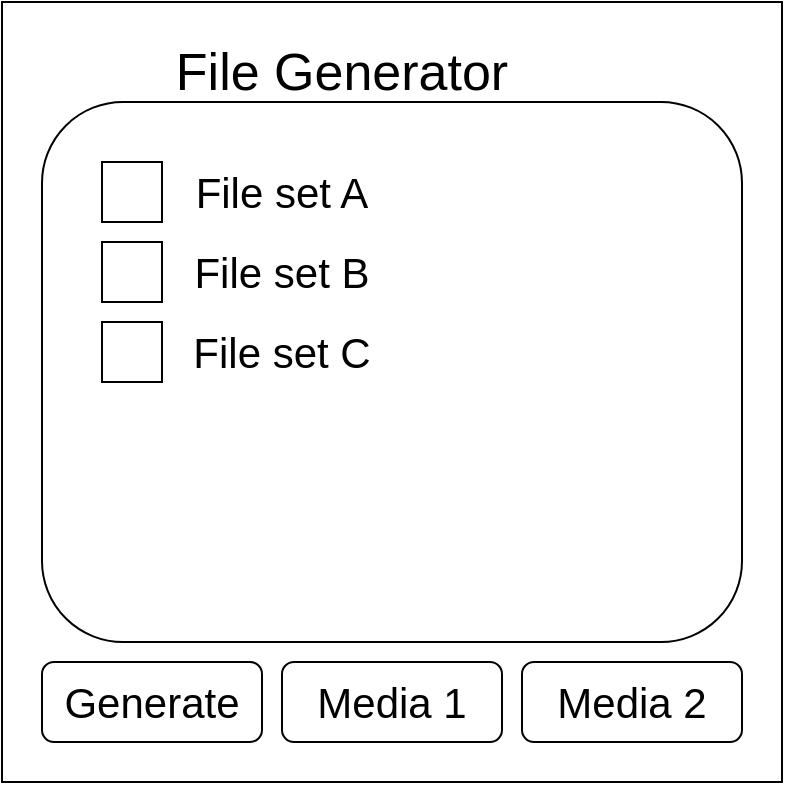 <mxfile version="15.5.9" type="github">
  <diagram id="0vNT8LYg6qUhfiI9m6UG" name="Page-1">
    <mxGraphModel dx="2942" dy="1162" grid="1" gridSize="10" guides="1" tooltips="1" connect="1" arrows="1" fold="1" page="1" pageScale="1" pageWidth="827" pageHeight="1169" math="0" shadow="0">
      <root>
        <mxCell id="0" />
        <mxCell id="1" parent="0" />
        <mxCell id="Aqhu028TetIap1MYIUGe-1" value="" style="whiteSpace=wrap;html=1;aspect=fixed;" vertex="1" parent="1">
          <mxGeometry x="120" y="120" width="390" height="390" as="geometry" />
        </mxCell>
        <mxCell id="Aqhu028TetIap1MYIUGe-2" value="File Generator" style="text;html=1;strokeColor=none;fillColor=none;align=center;verticalAlign=middle;whiteSpace=wrap;rounded=0;fontSize=26;" vertex="1" parent="1">
          <mxGeometry x="180" y="140" width="220" height="30" as="geometry" />
        </mxCell>
        <mxCell id="Aqhu028TetIap1MYIUGe-3" value="Generate" style="rounded=1;whiteSpace=wrap;html=1;fontSize=21;" vertex="1" parent="1">
          <mxGeometry x="140" y="450" width="110" height="40" as="geometry" />
        </mxCell>
        <mxCell id="Aqhu028TetIap1MYIUGe-4" value="Media 1" style="rounded=1;whiteSpace=wrap;html=1;fontSize=21;" vertex="1" parent="1">
          <mxGeometry x="260" y="450" width="110" height="40" as="geometry" />
        </mxCell>
        <mxCell id="Aqhu028TetIap1MYIUGe-5" value="Media 2" style="rounded=1;whiteSpace=wrap;html=1;fontSize=21;" vertex="1" parent="1">
          <mxGeometry x="380" y="450" width="110" height="40" as="geometry" />
        </mxCell>
        <mxCell id="Aqhu028TetIap1MYIUGe-6" value="" style="rounded=1;whiteSpace=wrap;html=1;fontSize=21;" vertex="1" parent="1">
          <mxGeometry x="140" y="170" width="350" height="270" as="geometry" />
        </mxCell>
        <mxCell id="Aqhu028TetIap1MYIUGe-10" value="" style="group" vertex="1" connectable="0" parent="1">
          <mxGeometry x="170" y="200" width="140" height="30" as="geometry" />
        </mxCell>
        <mxCell id="Aqhu028TetIap1MYIUGe-8" value="" style="whiteSpace=wrap;html=1;aspect=fixed;fontSize=21;" vertex="1" parent="Aqhu028TetIap1MYIUGe-10">
          <mxGeometry width="30" height="30" as="geometry" />
        </mxCell>
        <mxCell id="Aqhu028TetIap1MYIUGe-9" value="File set A" style="text;html=1;strokeColor=none;fillColor=none;align=center;verticalAlign=middle;whiteSpace=wrap;rounded=0;fontSize=21;" vertex="1" parent="Aqhu028TetIap1MYIUGe-10">
          <mxGeometry x="40" width="100" height="30" as="geometry" />
        </mxCell>
        <mxCell id="Aqhu028TetIap1MYIUGe-11" value="" style="group" vertex="1" connectable="0" parent="1">
          <mxGeometry x="170" y="240" width="140" height="30" as="geometry" />
        </mxCell>
        <mxCell id="Aqhu028TetIap1MYIUGe-12" value="" style="whiteSpace=wrap;html=1;aspect=fixed;fontSize=21;" vertex="1" parent="Aqhu028TetIap1MYIUGe-11">
          <mxGeometry width="30" height="30" as="geometry" />
        </mxCell>
        <mxCell id="Aqhu028TetIap1MYIUGe-13" value="File set B" style="text;html=1;strokeColor=none;fillColor=none;align=center;verticalAlign=middle;whiteSpace=wrap;rounded=0;fontSize=21;" vertex="1" parent="Aqhu028TetIap1MYIUGe-11">
          <mxGeometry x="40" width="100" height="30" as="geometry" />
        </mxCell>
        <mxCell id="Aqhu028TetIap1MYIUGe-14" value="" style="group" vertex="1" connectable="0" parent="1">
          <mxGeometry x="170" y="280" width="140" height="30" as="geometry" />
        </mxCell>
        <mxCell id="Aqhu028TetIap1MYIUGe-15" value="" style="whiteSpace=wrap;html=1;aspect=fixed;fontSize=21;" vertex="1" parent="Aqhu028TetIap1MYIUGe-14">
          <mxGeometry width="30" height="30" as="geometry" />
        </mxCell>
        <mxCell id="Aqhu028TetIap1MYIUGe-16" value="File set C" style="text;html=1;strokeColor=none;fillColor=none;align=center;verticalAlign=middle;whiteSpace=wrap;rounded=0;fontSize=21;" vertex="1" parent="Aqhu028TetIap1MYIUGe-14">
          <mxGeometry x="40" width="100" height="30" as="geometry" />
        </mxCell>
      </root>
    </mxGraphModel>
  </diagram>
</mxfile>
